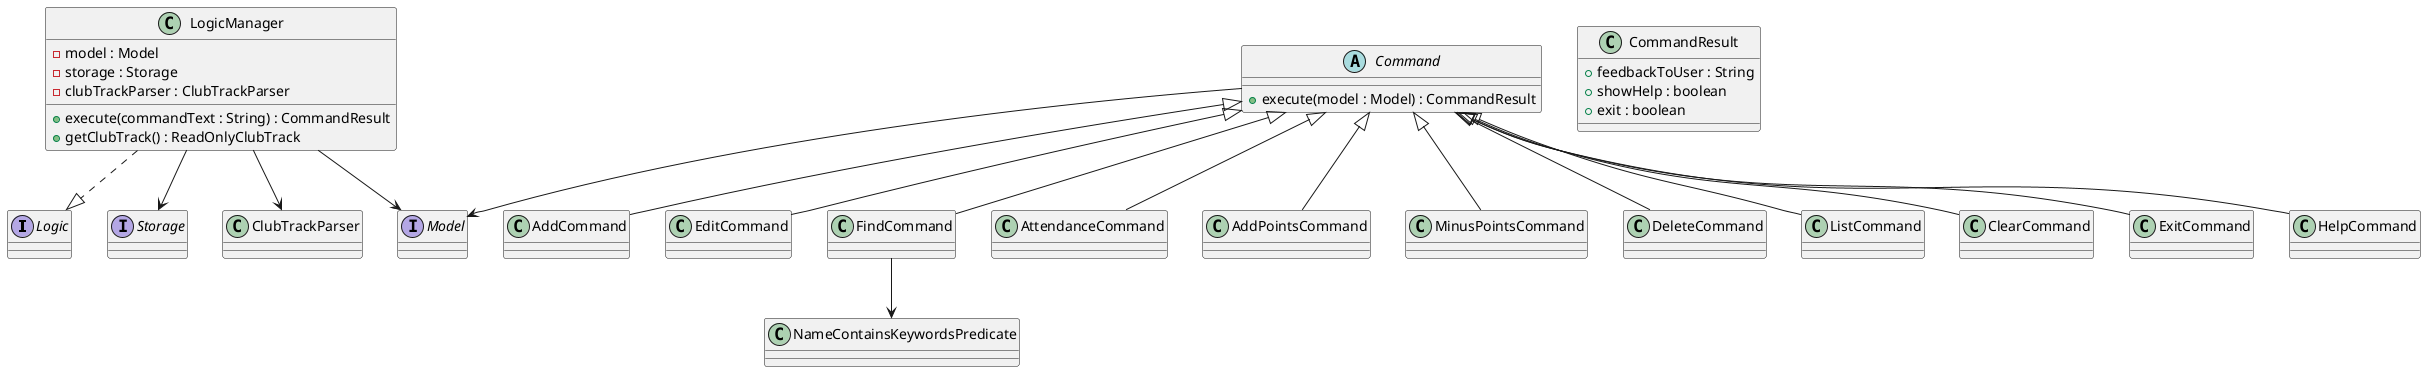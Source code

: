 @startuml

' ===== Logic slice: Commands + LogicManager =====

interface Logic

interface Model

abstract class Command {
+ execute(model : Model) : CommandResult
}

class CommandResult {
+ feedbackToUser : String
+ showHelp : boolean
+ exit : boolean
}

class LogicManager {
- model : Model
- storage : Storage
- clubTrackParser : ClubTrackParser
+ execute(commandText : String) : CommandResult
+ getClubTrack() : ReadOnlyClubTrack
}

class AddCommand
class EditCommand
class FindCommand
class AttendanceCommand
class AddPointsCommand
class MinusPointsCommand
class DeleteCommand
class ListCommand
class ClearCommand
class ExitCommand
class HelpCommand

' Command hierarchy
Command <|-- AddCommand
Command <|-- EditCommand
Command <|-- FindCommand
Command <|-- AttendanceCommand
Command <|-- AddPointsCommand
Command <|-- MinusPointsCommand
Command <|-- DeleteCommand
Command <|-- ListCommand
Command <|-- ClearCommand
Command <|-- ExitCommand
Command <|-- HelpCommand

interface Storage
class ClubTrackParser
class NameContainsKeywordsPredicate

' Relationships
LogicManager ..|> Logic
Command --> Model
LogicManager --> ClubTrackParser
LogicManager --> Storage
LogicManager --> Model
FindCommand --> NameContainsKeywordsPredicate

@enduml
